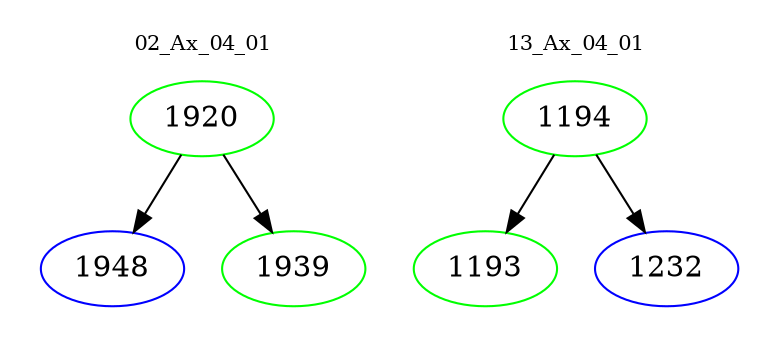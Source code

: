 digraph{
subgraph cluster_0 {
color = white
label = "02_Ax_04_01";
fontsize=10;
T0_1920 [label="1920", color="green"]
T0_1920 -> T0_1948 [color="black"]
T0_1948 [label="1948", color="blue"]
T0_1920 -> T0_1939 [color="black"]
T0_1939 [label="1939", color="green"]
}
subgraph cluster_1 {
color = white
label = "13_Ax_04_01";
fontsize=10;
T1_1194 [label="1194", color="green"]
T1_1194 -> T1_1193 [color="black"]
T1_1193 [label="1193", color="green"]
T1_1194 -> T1_1232 [color="black"]
T1_1232 [label="1232", color="blue"]
}
}
